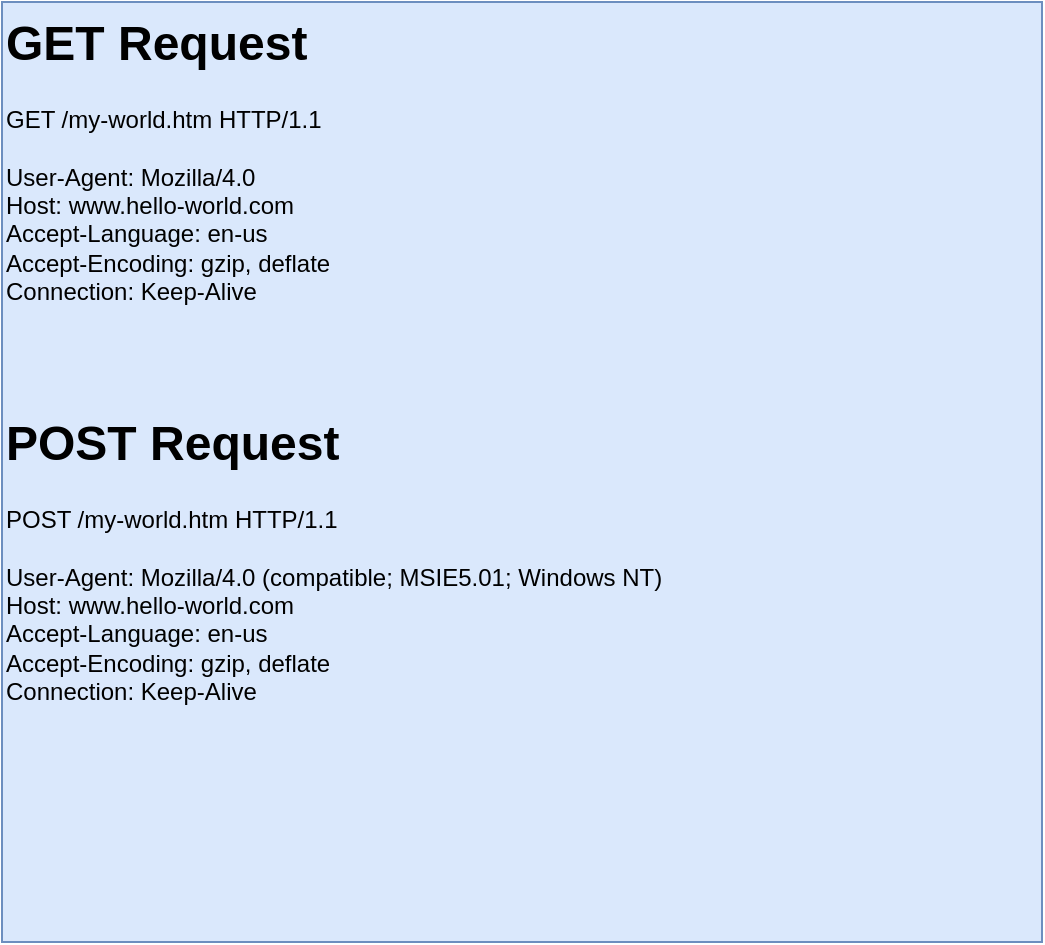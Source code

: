 <mxfile version="24.8.3">
  <diagram name="Page-1" id="3E2Mn6jG2lz_rTR2BD8z">
    <mxGraphModel dx="1050" dy="522" grid="1" gridSize="10" guides="1" tooltips="1" connect="1" arrows="1" fold="1" page="1" pageScale="1" pageWidth="850" pageHeight="1100" math="0" shadow="0">
      <root>
        <mxCell id="0" />
        <mxCell id="1" parent="0" />
        <mxCell id="e3Oi-DyHzb2r_Gkh5HOm-1" value="" style="rounded=0;whiteSpace=wrap;html=1;fillColor=#dae8fc;strokeColor=#6c8ebf;align=left;" vertex="1" parent="1">
          <mxGeometry x="140" y="130" width="520" height="470" as="geometry" />
        </mxCell>
        <mxCell id="e3Oi-DyHzb2r_Gkh5HOm-2" value="&lt;h1 style=&quot;margin-top: 0px;&quot;&gt;GET Request&lt;/h1&gt;&lt;div&gt;GET /my-world.htm HTTP/1.1&lt;/div&gt;&lt;div&gt;&lt;br&gt;&lt;/div&gt;&lt;div&gt;User-Agent: Mozilla/4.0&amp;nbsp;&lt;/div&gt;&lt;div&gt;Host: www.hello-world.com&lt;/div&gt;&lt;div&gt;Accept-Language: en-us&lt;/div&gt;&lt;div&gt;Accept-Encoding: gzip, deflate&lt;/div&gt;&lt;div&gt;Connection: Keep-Alive&lt;/div&gt;" style="text;html=1;whiteSpace=wrap;overflow=hidden;rounded=0;" vertex="1" parent="1">
          <mxGeometry x="140" y="130" width="520" height="200" as="geometry" />
        </mxCell>
        <mxCell id="e3Oi-DyHzb2r_Gkh5HOm-3" value="&lt;h1 style=&quot;margin-top: 0px;&quot;&gt;POST Request&lt;/h1&gt;&lt;div&gt;POST /my-world.htm HTTP/1.1&lt;/div&gt;&lt;div&gt;&lt;br&gt;&lt;/div&gt;&lt;div&gt;User-Agent: Mozilla/4.0 (compatible; MSIE5.01; Windows NT)&lt;/div&gt;&lt;div&gt;Host: www.hello-world.com&lt;/div&gt;&lt;div&gt;Accept-Language: en-us&lt;/div&gt;&lt;div&gt;Accept-Encoding: gzip, deflate&lt;/div&gt;&lt;div&gt;Connection: Keep-Alive&lt;/div&gt;" style="text;html=1;whiteSpace=wrap;overflow=hidden;rounded=0;" vertex="1" parent="1">
          <mxGeometry x="140" y="330" width="520" height="240" as="geometry" />
        </mxCell>
      </root>
    </mxGraphModel>
  </diagram>
</mxfile>
